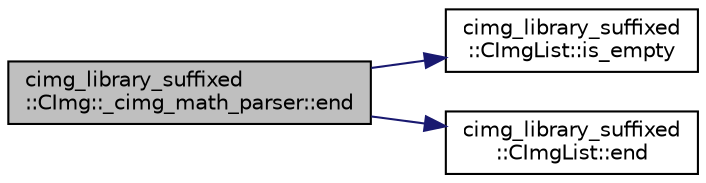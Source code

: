digraph "cimg_library_suffixed::CImg::_cimg_math_parser::end"
{
  edge [fontname="Helvetica",fontsize="10",labelfontname="Helvetica",labelfontsize="10"];
  node [fontname="Helvetica",fontsize="10",shape=record];
  rankdir="LR";
  Node158 [label="cimg_library_suffixed\l::CImg::_cimg_math_parser::end",height=0.2,width=0.4,color="black", fillcolor="grey75", style="filled", fontcolor="black"];
  Node158 -> Node159 [color="midnightblue",fontsize="10",style="solid",fontname="Helvetica"];
  Node159 [label="cimg_library_suffixed\l::CImgList::is_empty",height=0.2,width=0.4,color="black", fillcolor="white", style="filled",URL="$structcimg__library__suffixed_1_1_c_img_list.html#ae1f51c42341873aebaa428e522eed8c6",tooltip="Return true if list is empty. "];
  Node158 -> Node160 [color="midnightblue",fontsize="10",style="solid",fontname="Helvetica"];
  Node160 [label="cimg_library_suffixed\l::CImgList::end",height=0.2,width=0.4,color="black", fillcolor="white", style="filled",URL="$structcimg__library__suffixed_1_1_c_img_list.html#a445d48f01ed07420b47cefa7e4db0730",tooltip="Return iterator to one position after the last image of the list. "];
}
